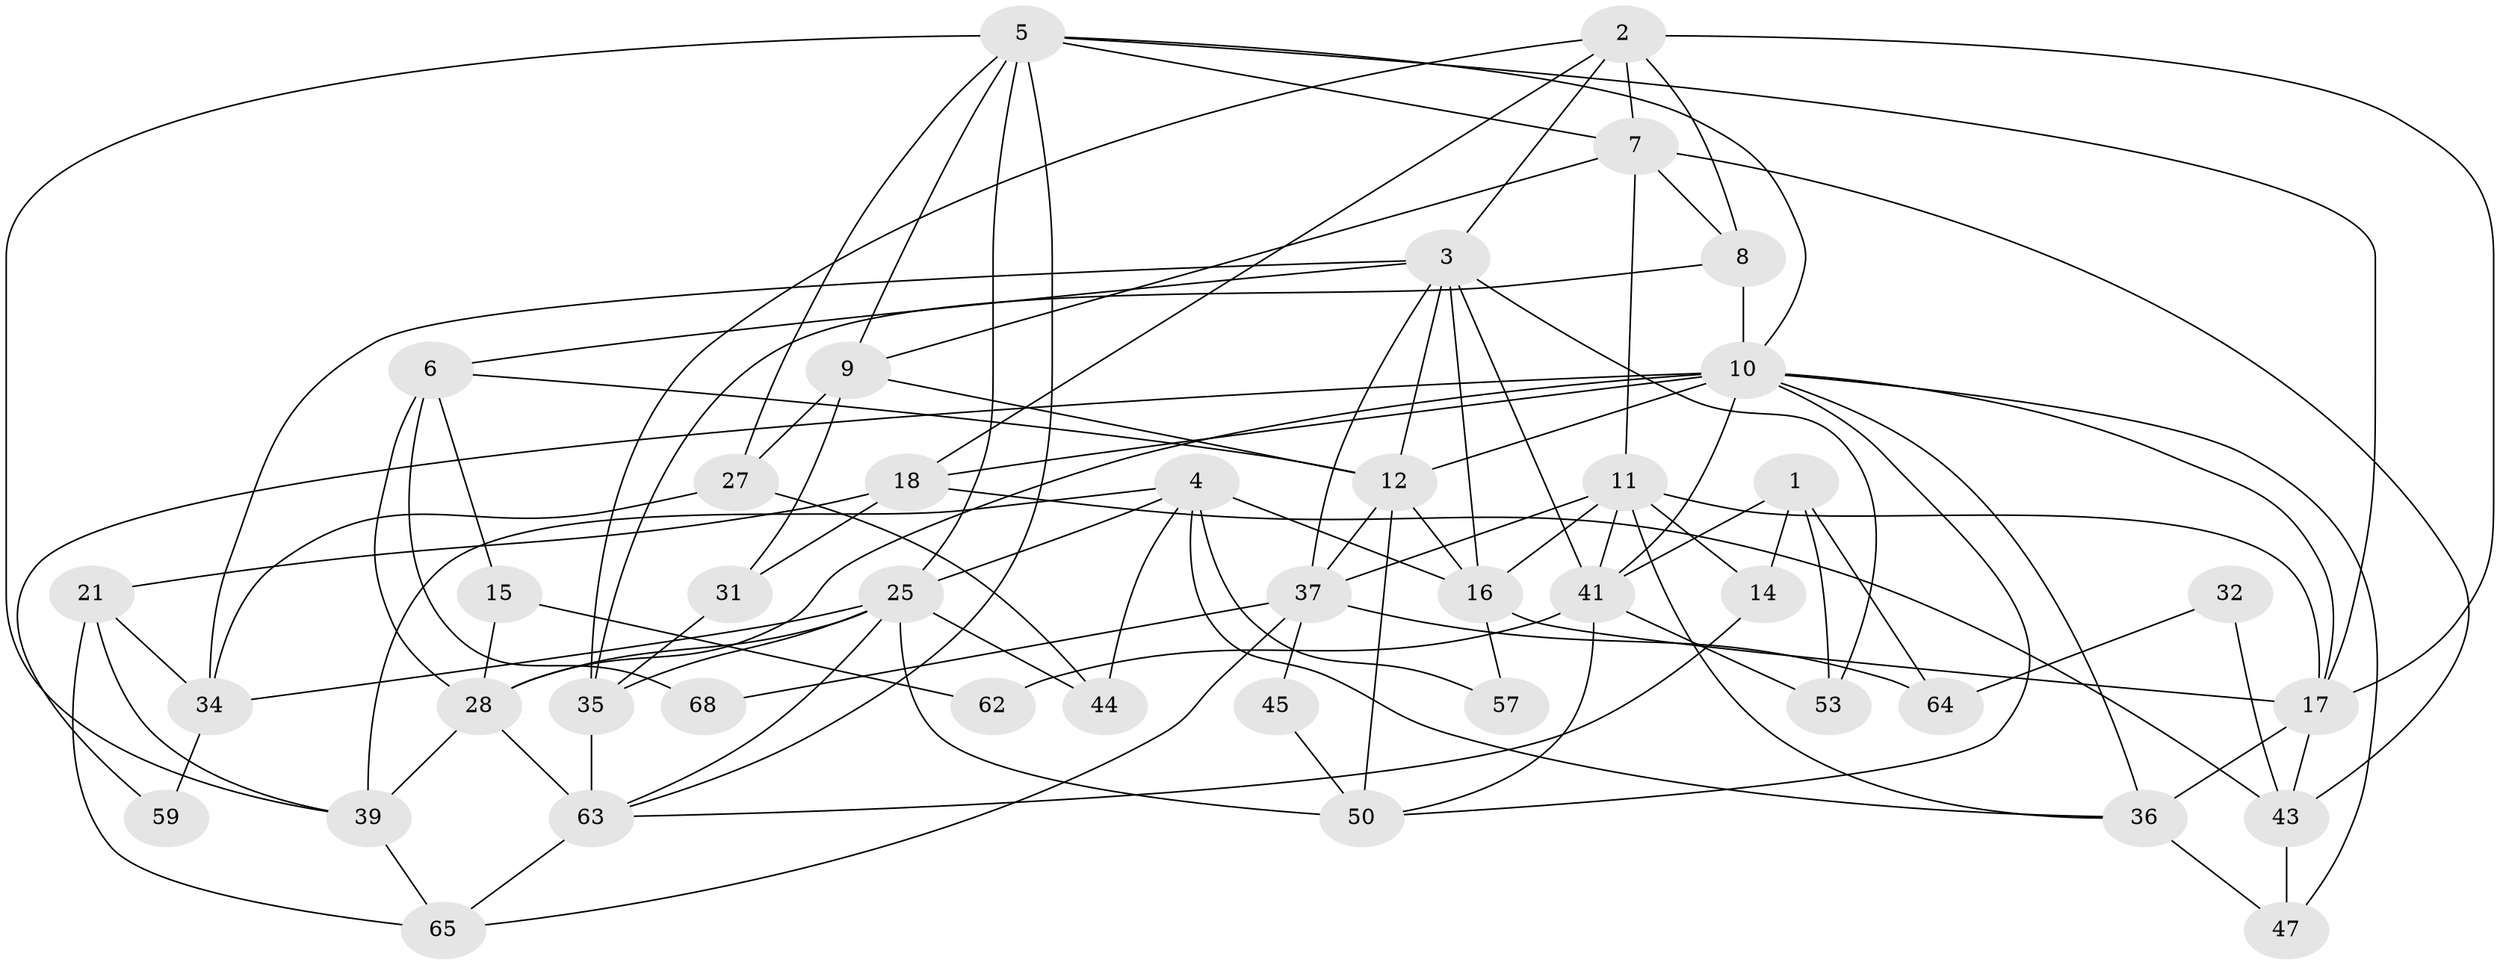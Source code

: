 // original degree distribution, {4: 0.2608695652173913, 3: 0.2608695652173913, 5: 0.2318840579710145, 2: 0.13043478260869565, 7: 0.057971014492753624, 6: 0.057971014492753624}
// Generated by graph-tools (version 1.1) at 2025/11/02/27/25 16:11:19]
// undirected, 42 vertices, 102 edges
graph export_dot {
graph [start="1"]
  node [color=gray90,style=filled];
  1 [super="+13"];
  2 [super="+23"];
  3 [super="+24"];
  4 [super="+30"];
  5 [super="+22"];
  6 [super="+26"];
  7 [super="+48"];
  8 [super="+33"];
  9 [super="+19"];
  10 [super="+49"];
  11 [super="+66"];
  12 [super="+20"];
  14;
  15;
  16 [super="+52"];
  17 [super="+58"];
  18 [super="+55"];
  21 [super="+40"];
  25 [super="+61"];
  27 [super="+29"];
  28 [super="+38"];
  31;
  32;
  34 [super="+54"];
  35 [super="+60"];
  36 [super="+56"];
  37 [super="+42"];
  39 [super="+46"];
  41 [super="+67"];
  43;
  44;
  45;
  47;
  50 [super="+51"];
  53;
  57;
  59;
  62;
  63 [super="+69"];
  64;
  65;
  68;
  1 -- 53;
  1 -- 41 [weight=2];
  1 -- 14;
  1 -- 64;
  2 -- 7;
  2 -- 8;
  2 -- 17;
  2 -- 3;
  2 -- 18;
  2 -- 35;
  3 -- 37;
  3 -- 41;
  3 -- 34;
  3 -- 53;
  3 -- 6;
  3 -- 12;
  3 -- 16;
  4 -- 36;
  4 -- 16;
  4 -- 39;
  4 -- 57;
  4 -- 44;
  4 -- 25;
  5 -- 25;
  5 -- 9;
  5 -- 39;
  5 -- 10;
  5 -- 17;
  5 -- 7;
  5 -- 27;
  5 -- 63;
  6 -- 28 [weight=2];
  6 -- 15;
  6 -- 68;
  6 -- 12;
  7 -- 8;
  7 -- 9;
  7 -- 43;
  7 -- 11;
  8 -- 10;
  8 -- 35;
  9 -- 27;
  9 -- 12;
  9 -- 31;
  10 -- 12 [weight=2];
  10 -- 41;
  10 -- 50;
  10 -- 17;
  10 -- 18;
  10 -- 36;
  10 -- 59;
  10 -- 47;
  10 -- 28;
  11 -- 16;
  11 -- 41;
  11 -- 17;
  11 -- 36;
  11 -- 37 [weight=2];
  11 -- 14;
  12 -- 37;
  12 -- 50;
  12 -- 16;
  14 -- 63;
  15 -- 62;
  15 -- 28;
  16 -- 57;
  16 -- 17;
  17 -- 36;
  17 -- 43;
  18 -- 43;
  18 -- 31;
  18 -- 21 [weight=2];
  21 -- 39;
  21 -- 65;
  21 -- 34;
  25 -- 28;
  25 -- 44;
  25 -- 50;
  25 -- 34;
  25 -- 35;
  25 -- 63;
  27 -- 44;
  27 -- 34;
  28 -- 39 [weight=2];
  28 -- 63 [weight=2];
  31 -- 35;
  32 -- 64;
  32 -- 43;
  34 -- 59;
  35 -- 63;
  36 -- 47;
  37 -- 45;
  37 -- 64;
  37 -- 65;
  37 -- 68;
  39 -- 65;
  41 -- 53;
  41 -- 62;
  41 -- 50;
  43 -- 47;
  45 -- 50;
  63 -- 65;
}

